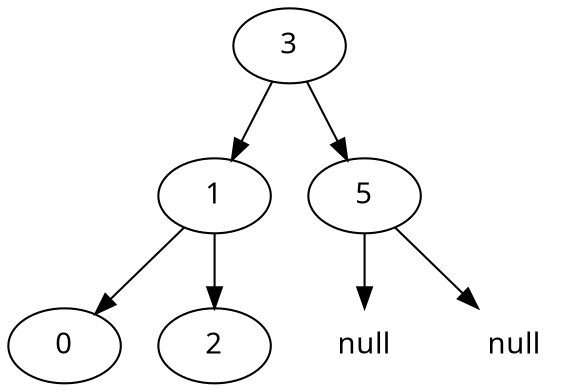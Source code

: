 digraph arbre {
    node [fontname="Courrier"];
    0 [label="0"];
    1 [label="1"];
    2 [label="2"];
    3 [label="3"];
    //4 [label="4"];
    5 [label="5"];
    //6 [label="6"];

    null03 [label="null" shape="plaintext"];
    null04 [label="null" shape="plaintext"];

    3 -> 1;
    3 -> 5;

    1 -> 2;
    1 -> 0;

    //5 -> 6;
    //5 -> 4;
    5 -> null03;
    5 -> null04;
}
